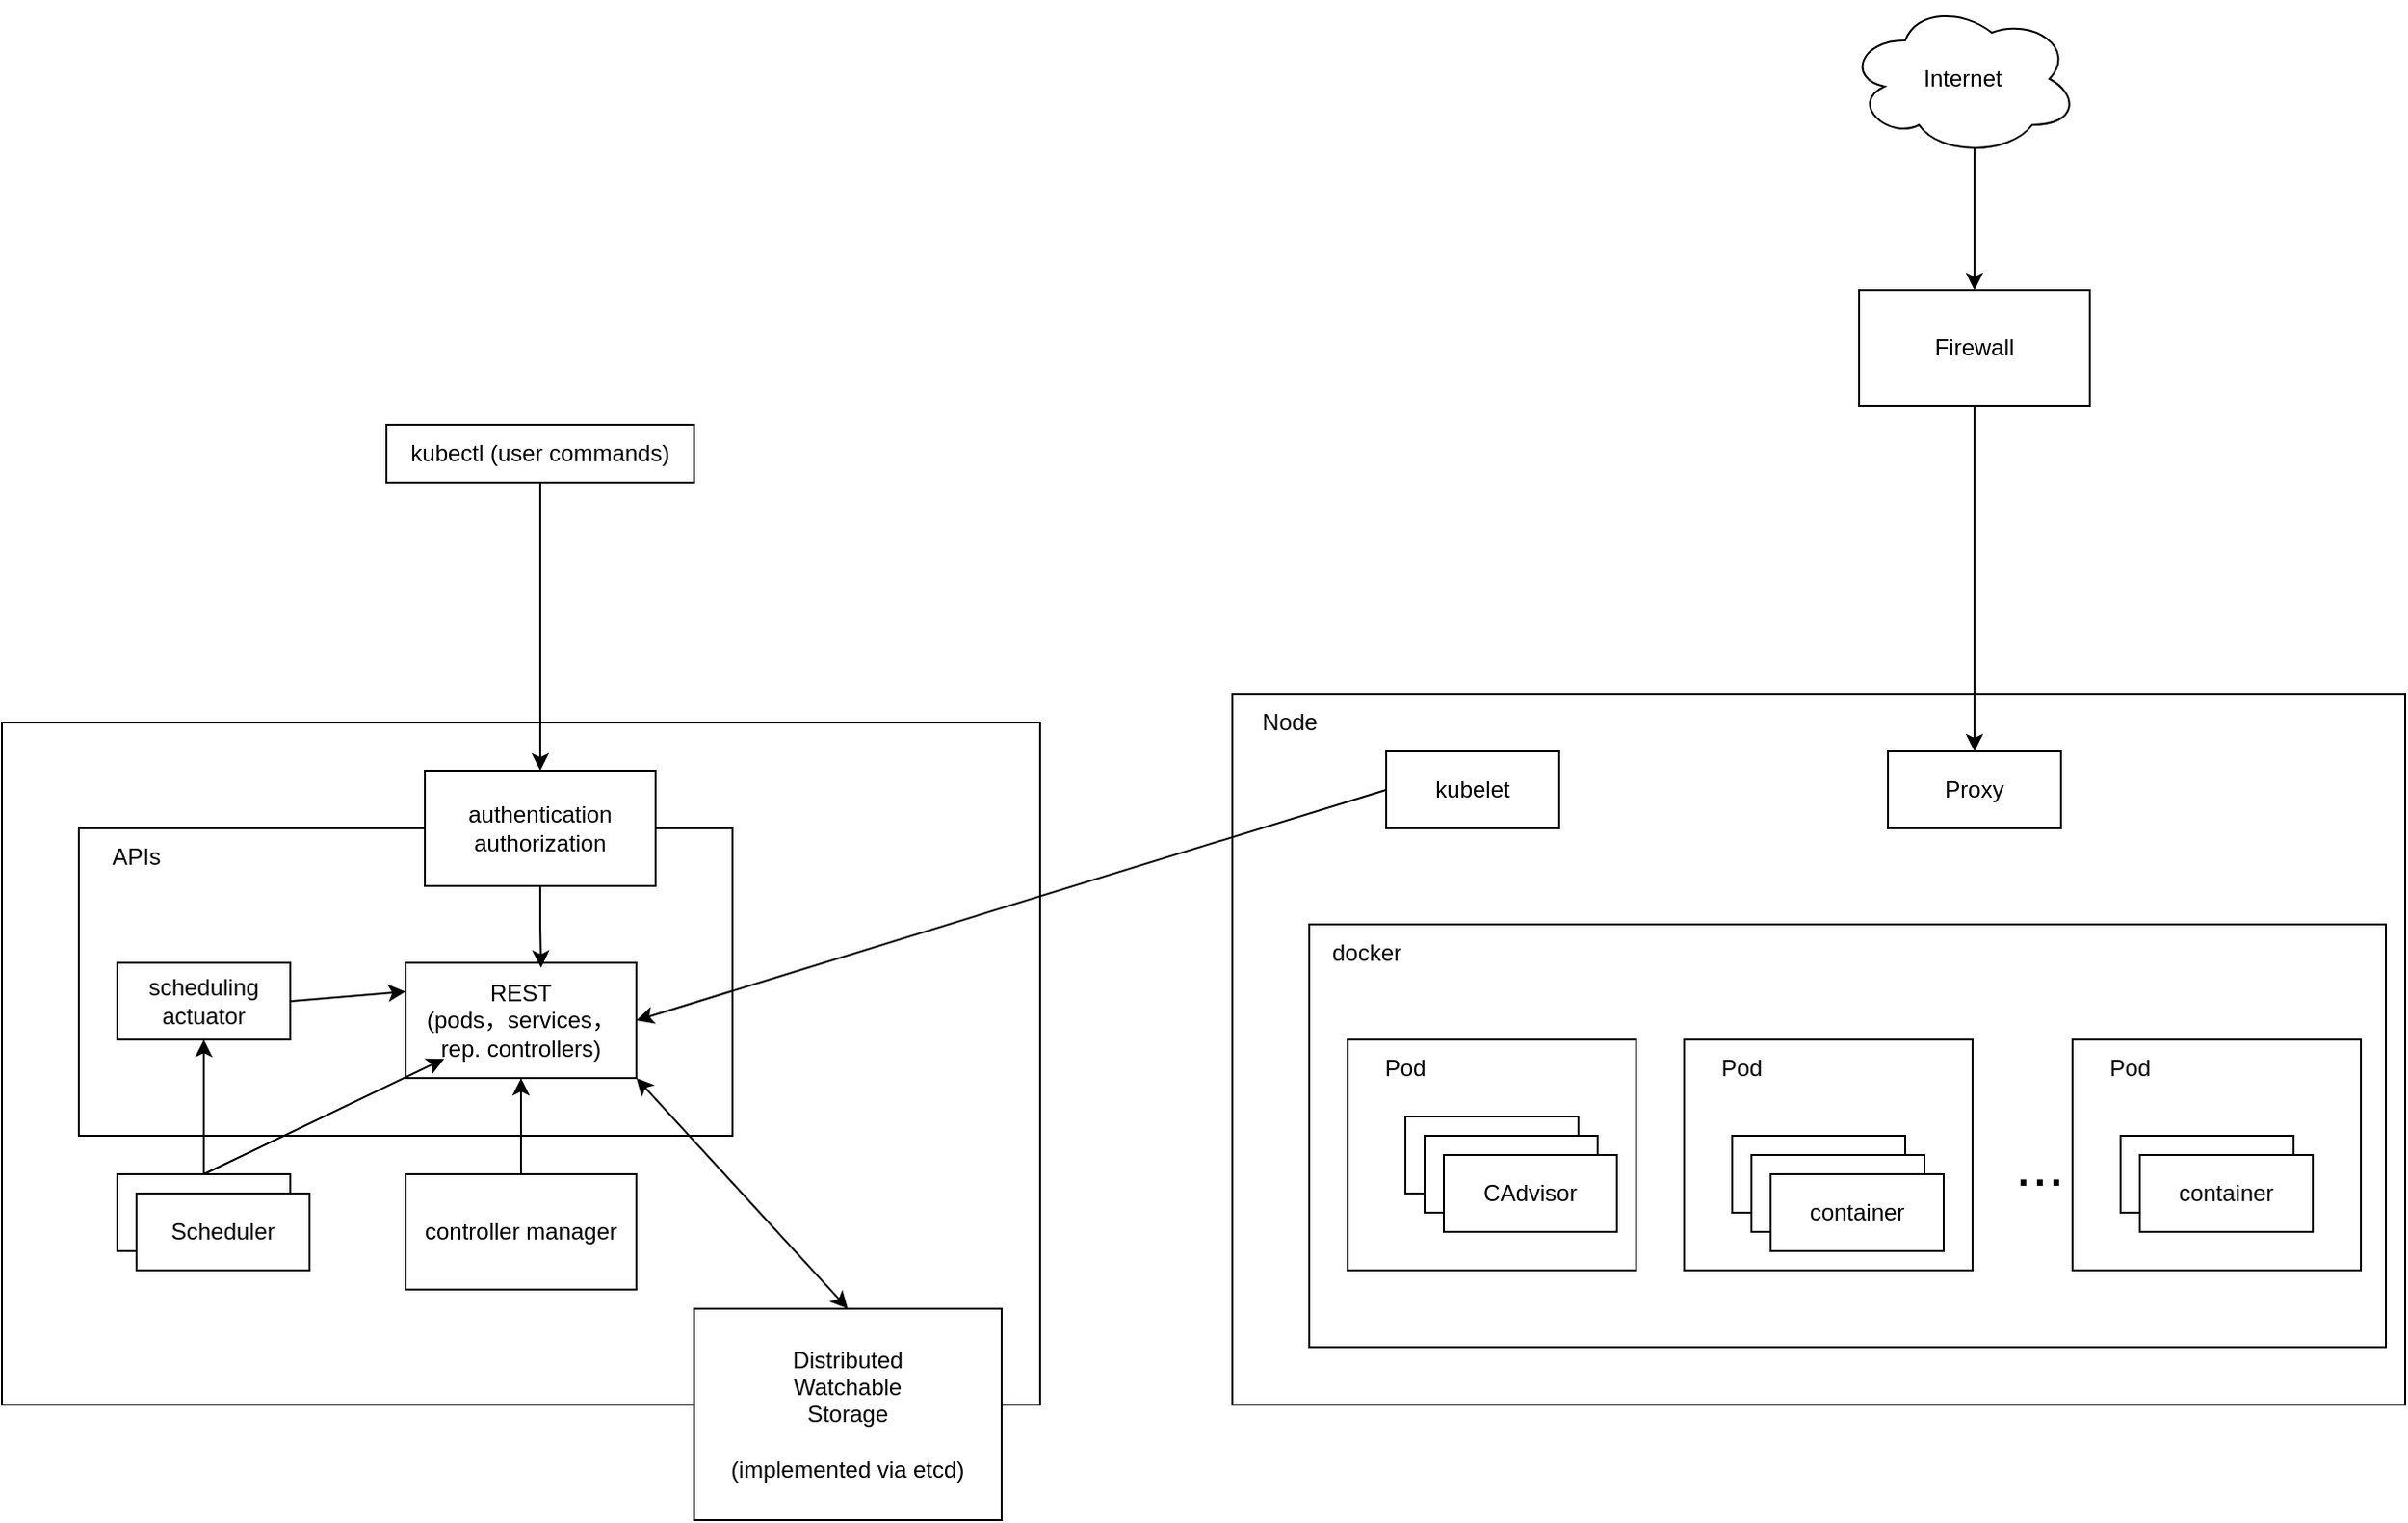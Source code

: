 <mxfile version="24.7.3" type="device">
  <diagram name="第 1 页" id="PuSfh-mhgeL1hnkatdvF">
    <mxGraphModel dx="2548" dy="2042" grid="1" gridSize="10" guides="1" tooltips="1" connect="1" arrows="1" fold="1" page="1" pageScale="1" pageWidth="1654" pageHeight="1169" math="0" shadow="0">
      <root>
        <mxCell id="0" />
        <mxCell id="1" parent="0" />
        <mxCell id="dte3j8Q3mIG_xeLAcrD5-1" value="" style="rounded=0;whiteSpace=wrap;html=1;" parent="1" vertex="1">
          <mxGeometry x="390" y="120" width="610" height="370" as="geometry" />
        </mxCell>
        <mxCell id="dte3j8Q3mIG_xeLAcrD5-2" value="Node" style="text;html=1;align=center;verticalAlign=middle;whiteSpace=wrap;rounded=0;" parent="1" vertex="1">
          <mxGeometry x="390" y="120" width="60" height="30" as="geometry" />
        </mxCell>
        <mxCell id="dte3j8Q3mIG_xeLAcrD5-3" value="" style="rounded=0;whiteSpace=wrap;html=1;" parent="1" vertex="1">
          <mxGeometry x="430" y="240" width="560" height="220" as="geometry" />
        </mxCell>
        <mxCell id="dte3j8Q3mIG_xeLAcrD5-4" value="docker" style="text;html=1;align=center;verticalAlign=middle;whiteSpace=wrap;rounded=0;" parent="1" vertex="1">
          <mxGeometry x="430" y="240" width="60" height="30" as="geometry" />
        </mxCell>
        <mxCell id="dte3j8Q3mIG_xeLAcrD5-5" value="" style="rounded=0;whiteSpace=wrap;html=1;" parent="1" vertex="1">
          <mxGeometry x="450" y="300" width="150" height="120" as="geometry" />
        </mxCell>
        <mxCell id="dte3j8Q3mIG_xeLAcrD5-6" value="Pod" style="text;html=1;align=center;verticalAlign=middle;whiteSpace=wrap;rounded=0;" parent="1" vertex="1">
          <mxGeometry x="450" y="300" width="60" height="30" as="geometry" />
        </mxCell>
        <mxCell id="dte3j8Q3mIG_xeLAcrD5-7" value="CAdvisor" style="rounded=0;whiteSpace=wrap;html=1;" parent="1" vertex="1">
          <mxGeometry x="480" y="340" width="90" height="40" as="geometry" />
        </mxCell>
        <mxCell id="dte3j8Q3mIG_xeLAcrD5-8" value="CAdvisor" style="rounded=0;whiteSpace=wrap;html=1;" parent="1" vertex="1">
          <mxGeometry x="490" y="350" width="90" height="40" as="geometry" />
        </mxCell>
        <mxCell id="dte3j8Q3mIG_xeLAcrD5-9" value="CAdvisor" style="rounded=0;whiteSpace=wrap;html=1;" parent="1" vertex="1">
          <mxGeometry x="500" y="360" width="90" height="40" as="geometry" />
        </mxCell>
        <mxCell id="dte3j8Q3mIG_xeLAcrD5-10" value="" style="rounded=0;whiteSpace=wrap;html=1;" parent="1" vertex="1">
          <mxGeometry x="625" y="300" width="150" height="120" as="geometry" />
        </mxCell>
        <mxCell id="dte3j8Q3mIG_xeLAcrD5-11" value="container" style="rounded=0;whiteSpace=wrap;html=1;" parent="1" vertex="1">
          <mxGeometry x="650" y="350" width="90" height="40" as="geometry" />
        </mxCell>
        <mxCell id="dte3j8Q3mIG_xeLAcrD5-12" value="container" style="rounded=0;whiteSpace=wrap;html=1;" parent="1" vertex="1">
          <mxGeometry x="660" y="360" width="90" height="40" as="geometry" />
        </mxCell>
        <mxCell id="dte3j8Q3mIG_xeLAcrD5-13" value="container" style="rounded=0;whiteSpace=wrap;html=1;" parent="1" vertex="1">
          <mxGeometry x="670" y="370" width="90" height="40" as="geometry" />
        </mxCell>
        <mxCell id="dte3j8Q3mIG_xeLAcrD5-15" value="Pod" style="text;html=1;align=center;verticalAlign=middle;whiteSpace=wrap;rounded=0;" parent="1" vertex="1">
          <mxGeometry x="625" y="300" width="60" height="30" as="geometry" />
        </mxCell>
        <mxCell id="dte3j8Q3mIG_xeLAcrD5-16" value="&lt;font style=&quot;font-size: 31px;&quot;&gt;...&lt;/font&gt;" style="text;html=1;align=center;verticalAlign=middle;whiteSpace=wrap;rounded=0;" parent="1" vertex="1">
          <mxGeometry x="780" y="350" width="60" height="30" as="geometry" />
        </mxCell>
        <mxCell id="dte3j8Q3mIG_xeLAcrD5-19" value="" style="rounded=0;whiteSpace=wrap;html=1;" parent="1" vertex="1">
          <mxGeometry x="827" y="300" width="150" height="120" as="geometry" />
        </mxCell>
        <mxCell id="dte3j8Q3mIG_xeLAcrD5-20" value="container" style="rounded=0;whiteSpace=wrap;html=1;" parent="1" vertex="1">
          <mxGeometry x="852" y="350" width="90" height="40" as="geometry" />
        </mxCell>
        <mxCell id="dte3j8Q3mIG_xeLAcrD5-21" value="container" style="rounded=0;whiteSpace=wrap;html=1;" parent="1" vertex="1">
          <mxGeometry x="862" y="360" width="90" height="40" as="geometry" />
        </mxCell>
        <mxCell id="dte3j8Q3mIG_xeLAcrD5-22" value="Pod" style="text;html=1;align=center;verticalAlign=middle;whiteSpace=wrap;rounded=0;" parent="1" vertex="1">
          <mxGeometry x="827" y="300" width="60" height="30" as="geometry" />
        </mxCell>
        <mxCell id="dte3j8Q3mIG_xeLAcrD5-23" value="kubelet" style="rounded=0;whiteSpace=wrap;html=1;" parent="1" vertex="1">
          <mxGeometry x="470" y="150" width="90" height="40" as="geometry" />
        </mxCell>
        <mxCell id="dte3j8Q3mIG_xeLAcrD5-24" value="Proxy" style="rounded=0;whiteSpace=wrap;html=1;" parent="1" vertex="1">
          <mxGeometry x="731" y="150" width="90" height="40" as="geometry" />
        </mxCell>
        <mxCell id="dte3j8Q3mIG_xeLAcrD5-25" value="" style="rounded=0;whiteSpace=wrap;html=1;" parent="1" vertex="1">
          <mxGeometry x="-250" y="135" width="540" height="355" as="geometry" />
        </mxCell>
        <mxCell id="dte3j8Q3mIG_xeLAcrD5-26" value="" style="rounded=0;whiteSpace=wrap;html=1;" parent="1" vertex="1">
          <mxGeometry x="-210" y="190" width="340" height="160" as="geometry" />
        </mxCell>
        <mxCell id="dte3j8Q3mIG_xeLAcrD5-27" value="APIs" style="text;html=1;align=center;verticalAlign=middle;whiteSpace=wrap;rounded=0;" parent="1" vertex="1">
          <mxGeometry x="-210" y="190" width="60" height="30" as="geometry" />
        </mxCell>
        <mxCell id="dte3j8Q3mIG_xeLAcrD5-41" style="edgeStyle=orthogonalEdgeStyle;rounded=0;orthogonalLoop=1;jettySize=auto;html=1;exitX=0.5;exitY=0;exitDx=0;exitDy=0;" parent="1" source="dte3j8Q3mIG_xeLAcrD5-28" target="dte3j8Q3mIG_xeLAcrD5-32" edge="1">
          <mxGeometry relative="1" as="geometry" />
        </mxCell>
        <mxCell id="dte3j8Q3mIG_xeLAcrD5-28" value="controller manager" style="rounded=0;whiteSpace=wrap;html=1;" parent="1" vertex="1">
          <mxGeometry x="-40" y="370" width="120" height="60" as="geometry" />
        </mxCell>
        <mxCell id="dte3j8Q3mIG_xeLAcrD5-39" style="edgeStyle=orthogonalEdgeStyle;rounded=0;orthogonalLoop=1;jettySize=auto;html=1;exitX=0.5;exitY=0;exitDx=0;exitDy=0;entryX=0.5;entryY=1;entryDx=0;entryDy=0;" parent="1" source="dte3j8Q3mIG_xeLAcrD5-29" target="dte3j8Q3mIG_xeLAcrD5-31" edge="1">
          <mxGeometry relative="1" as="geometry" />
        </mxCell>
        <mxCell id="dte3j8Q3mIG_xeLAcrD5-29" value="Scheduler" style="rounded=0;whiteSpace=wrap;html=1;" parent="1" vertex="1">
          <mxGeometry x="-190" y="370" width="90" height="40" as="geometry" />
        </mxCell>
        <mxCell id="dte3j8Q3mIG_xeLAcrD5-30" value="Scheduler" style="rounded=0;whiteSpace=wrap;html=1;" parent="1" vertex="1">
          <mxGeometry x="-180" y="380" width="90" height="40" as="geometry" />
        </mxCell>
        <mxCell id="dte3j8Q3mIG_xeLAcrD5-45" style="rounded=0;orthogonalLoop=1;jettySize=auto;html=1;exitX=1;exitY=0.5;exitDx=0;exitDy=0;entryX=0;entryY=0.25;entryDx=0;entryDy=0;" parent="1" source="dte3j8Q3mIG_xeLAcrD5-31" target="dte3j8Q3mIG_xeLAcrD5-32" edge="1">
          <mxGeometry relative="1" as="geometry" />
        </mxCell>
        <mxCell id="dte3j8Q3mIG_xeLAcrD5-31" value="scheduling&lt;div&gt;actuator&lt;/div&gt;" style="rounded=0;whiteSpace=wrap;html=1;" parent="1" vertex="1">
          <mxGeometry x="-190" y="260" width="90" height="40" as="geometry" />
        </mxCell>
        <mxCell id="dte3j8Q3mIG_xeLAcrD5-42" style="rounded=0;orthogonalLoop=1;jettySize=auto;html=1;exitX=1;exitY=1;exitDx=0;exitDy=0;entryX=0.5;entryY=0;entryDx=0;entryDy=0;startArrow=classic;startFill=1;" parent="1" source="dte3j8Q3mIG_xeLAcrD5-32" target="dte3j8Q3mIG_xeLAcrD5-34" edge="1">
          <mxGeometry relative="1" as="geometry" />
        </mxCell>
        <mxCell id="dte3j8Q3mIG_xeLAcrD5-32" value="REST&lt;div&gt;(pods，services，&lt;/div&gt;&lt;div&gt;rep. controllers)&lt;/div&gt;" style="rounded=0;whiteSpace=wrap;html=1;" parent="1" vertex="1">
          <mxGeometry x="-40" y="260" width="120" height="60" as="geometry" />
        </mxCell>
        <mxCell id="dte3j8Q3mIG_xeLAcrD5-33" value="authentication&lt;div&gt;authorization&lt;/div&gt;" style="rounded=0;whiteSpace=wrap;html=1;" parent="1" vertex="1">
          <mxGeometry x="-30" y="160" width="120" height="60" as="geometry" />
        </mxCell>
        <mxCell id="dte3j8Q3mIG_xeLAcrD5-34" value="Distributed&lt;div&gt;Watchable&lt;/div&gt;&lt;div&gt;Storage&lt;/div&gt;&lt;div&gt;&lt;br&gt;&lt;/div&gt;&lt;div&gt;(implemented via etcd)&lt;/div&gt;" style="rounded=0;whiteSpace=wrap;html=1;" parent="1" vertex="1">
          <mxGeometry x="110" y="440" width="160" height="110" as="geometry" />
        </mxCell>
        <mxCell id="dte3j8Q3mIG_xeLAcrD5-37" style="edgeStyle=orthogonalEdgeStyle;rounded=0;orthogonalLoop=1;jettySize=auto;html=1;exitX=0.5;exitY=1;exitDx=0;exitDy=0;entryX=0.5;entryY=0;entryDx=0;entryDy=0;" parent="1" source="dte3j8Q3mIG_xeLAcrD5-35" target="dte3j8Q3mIG_xeLAcrD5-33" edge="1">
          <mxGeometry relative="1" as="geometry" />
        </mxCell>
        <mxCell id="dte3j8Q3mIG_xeLAcrD5-35" value="kubectl (user commands)" style="rounded=0;whiteSpace=wrap;html=1;" parent="1" vertex="1">
          <mxGeometry x="-50" y="-20" width="160" height="30" as="geometry" />
        </mxCell>
        <mxCell id="dte3j8Q3mIG_xeLAcrD5-40" style="rounded=0;orthogonalLoop=1;jettySize=auto;html=1;exitX=0.5;exitY=0;exitDx=0;exitDy=0;entryX=0.167;entryY=0.833;entryDx=0;entryDy=0;entryPerimeter=0;" parent="1" source="dte3j8Q3mIG_xeLAcrD5-29" target="dte3j8Q3mIG_xeLAcrD5-32" edge="1">
          <mxGeometry relative="1" as="geometry" />
        </mxCell>
        <mxCell id="dte3j8Q3mIG_xeLAcrD5-43" style="edgeStyle=orthogonalEdgeStyle;rounded=0;orthogonalLoop=1;jettySize=auto;html=1;exitX=0.5;exitY=1;exitDx=0;exitDy=0;entryX=0.587;entryY=0.043;entryDx=0;entryDy=0;entryPerimeter=0;" parent="1" source="dte3j8Q3mIG_xeLAcrD5-33" target="dte3j8Q3mIG_xeLAcrD5-32" edge="1">
          <mxGeometry relative="1" as="geometry" />
        </mxCell>
        <mxCell id="dte3j8Q3mIG_xeLAcrD5-46" style="rounded=0;orthogonalLoop=1;jettySize=auto;html=1;exitX=0;exitY=0.5;exitDx=0;exitDy=0;entryX=1;entryY=0.5;entryDx=0;entryDy=0;" parent="1" source="dte3j8Q3mIG_xeLAcrD5-23" target="dte3j8Q3mIG_xeLAcrD5-32" edge="1">
          <mxGeometry relative="1" as="geometry" />
        </mxCell>
        <mxCell id="dte3j8Q3mIG_xeLAcrD5-50" style="edgeStyle=orthogonalEdgeStyle;rounded=0;orthogonalLoop=1;jettySize=auto;html=1;exitX=0.5;exitY=1;exitDx=0;exitDy=0;entryX=0.5;entryY=0;entryDx=0;entryDy=0;" parent="1" source="dte3j8Q3mIG_xeLAcrD5-47" target="dte3j8Q3mIG_xeLAcrD5-24" edge="1">
          <mxGeometry relative="1" as="geometry" />
        </mxCell>
        <mxCell id="dte3j8Q3mIG_xeLAcrD5-47" value="Firewall" style="rounded=0;whiteSpace=wrap;html=1;" parent="1" vertex="1">
          <mxGeometry x="716" y="-90" width="120" height="60" as="geometry" />
        </mxCell>
        <mxCell id="dte3j8Q3mIG_xeLAcrD5-49" style="edgeStyle=orthogonalEdgeStyle;rounded=0;orthogonalLoop=1;jettySize=auto;html=1;exitX=0.55;exitY=0.95;exitDx=0;exitDy=0;exitPerimeter=0;" parent="1" source="dte3j8Q3mIG_xeLAcrD5-48" target="dte3j8Q3mIG_xeLAcrD5-47" edge="1">
          <mxGeometry relative="1" as="geometry" />
        </mxCell>
        <mxCell id="dte3j8Q3mIG_xeLAcrD5-48" value="Internet" style="ellipse;shape=cloud;whiteSpace=wrap;html=1;" parent="1" vertex="1">
          <mxGeometry x="710" y="-240" width="120" height="80" as="geometry" />
        </mxCell>
      </root>
    </mxGraphModel>
  </diagram>
</mxfile>
